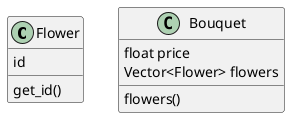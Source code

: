 @startuml
Flower : id
Flower : get_id()
class Bouquet{
float price
Vector<Flower> flowers
flowers()
}
@enduml
